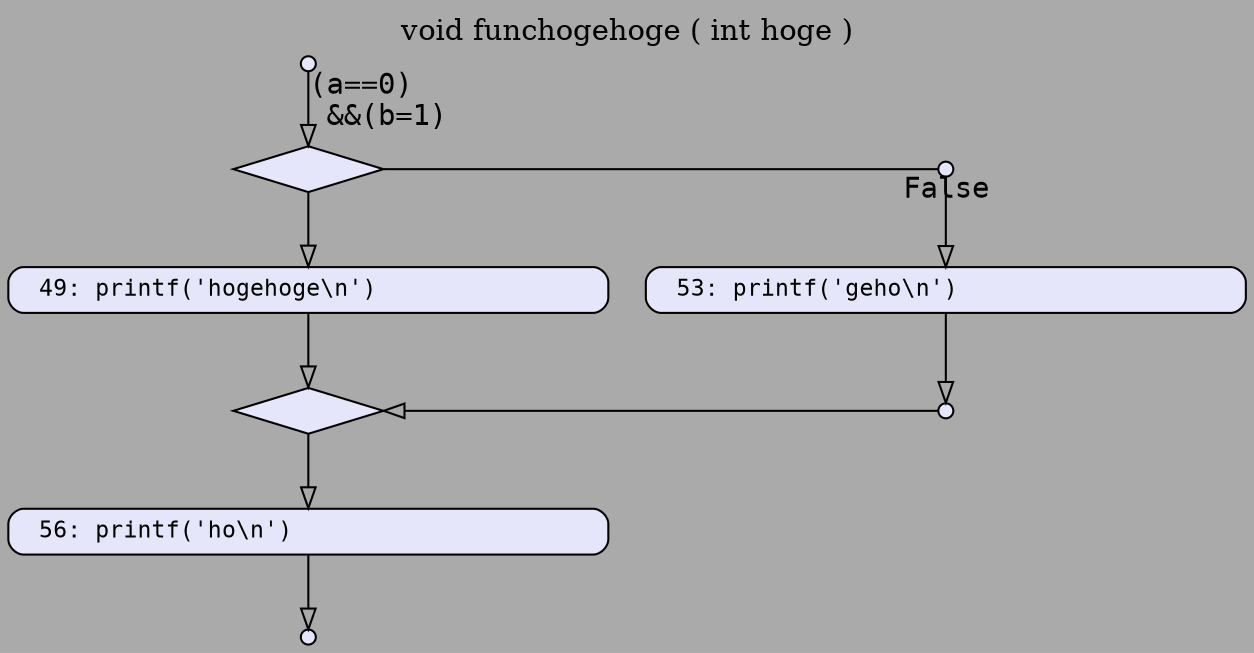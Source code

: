digraph "void funchogehoge ( int hoge )" {

    label = "void funchogehoge ( int hoge )";
graph [
    bgcolor = "#aaaaaa",
    labelloc = "t",
    splines = "false",
];
edge [
    fillcolor = "#aaaaaa",
    fontcolor = "#000000",
    fontname = "NSimSun",
    fontsize = "14",
];
node [
    color = "#000000",
    fillcolor = "#e6e6fa",
    fixedsize = "true",
    fontcolor = "#000000",
    fontname = "NSimSun",
    fontsize = "11",
    shape = "box",
    style = "filled, rounded",
    width = "3.0",
];



Node_68    [height = "0.1",shape = "point",width = "0.1",label = ""]
Node_69    [height = "0.3",shape = "diamond",style = "filled",width = "1",label = ""]
Node_70    [height = "0.3",width = "4",label = " 49: printf('hogehoge\\n')\l"]
Node_73    [height = "0.3",shape = "diamond",style = "filled",width = "1.0",label = ""]
Node_75    [height = "0.3",width = "4",label = " 56: printf('ho\\n')\l"]
Node_76    [height = "0.1",shape = "point",width = "0.1",label = ""]


Node_68 -> Node_69  [ headlabel = " (a==0)
    &&(b=1)\l", labelangle = "-45", labeldistance = "3.0", labelfloat = "true", weight = "100",];
Node_69 -> Node_70  [ weight = "100",];
Node_70 -> Node_73  [ weight = "100",];
Node_73 -> Node_75  [ weight = "100",];
Node_75 -> Node_76  [ weight = "100",];



Node_71    [height = "0.1",shape = "point",width = "0.1",label = ""]
Node_72    [height = "0.3",width = "4",label = " 53: printf('geho\\n')\l"]
Node_74    [height = "0.1",shape = "point",width = "0.1",label = ""]


Node_69 -> Node_71  [ dir = "none", headlabel = " False\l", labelangle = "90", labeldistance = "1", labelfloat = "true",];
{rank = same; Node_69; Node_71}
Node_71 -> Node_72  [ weight = "100",];
Node_72 -> Node_74  [ weight = "100",];
Node_73 -> Node_74  [ dir = "back",];
{rank = same; Node_73; Node_74}
}
 